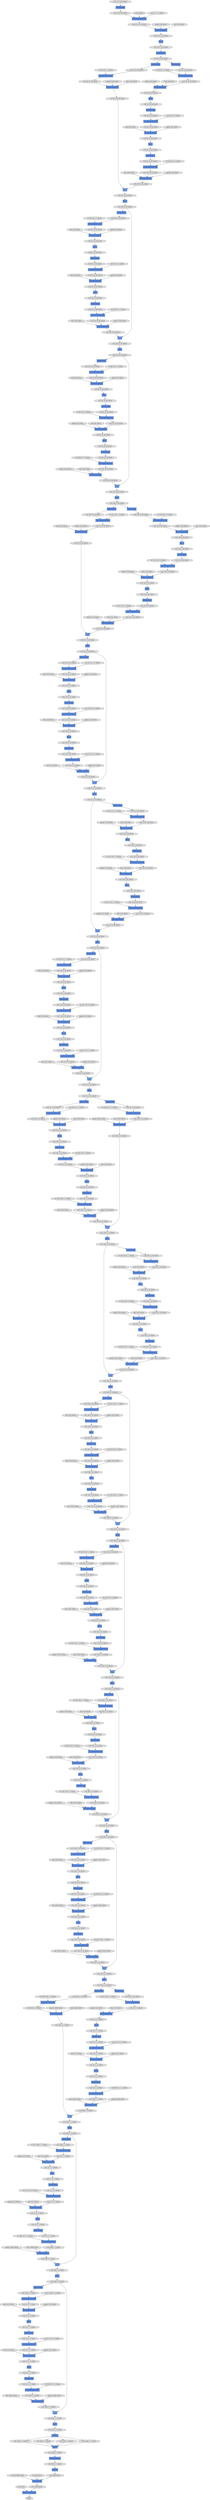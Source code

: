 digraph graphname{rankdir=TB;47546518962256 [label="(128, 256, 4, 14), float32",shape="octagon",fillcolor="#E0E0E0",style="filled"];47546518864080 [label="(128, 512, 8, 28), float32",shape="octagon",fillcolor="#E0E0E0",style="filled"];47546518962512 [label="(128, 256, 4, 14), float32",shape="octagon",fillcolor="#E0E0E0",style="filled"];47546518897104 [label="(128, 256, 4, 14), float32",shape="octagon",fillcolor="#E0E0E0",style="filled"];47546518864336 [label="BatchNormalization",shape="record",fillcolor="#6495ED",style="filled"];47546518995472 [label="(128, 256, 4, 14), float32",shape="octagon",fillcolor="#E0E0E0",style="filled"];47546518864400 [label="(128, 512, 8, 28), float32",shape="octagon",fillcolor="#E0E0E0",style="filled"];47546518962768 [label="(128, 256, 4, 14), float32",shape="octagon",fillcolor="#E0E0E0",style="filled"];47546518897232 [label="BatchNormalization",shape="record",fillcolor="#6495ED",style="filled"];47546518995600 [label="BatchNormalization",shape="record",fillcolor="#6495ED",style="filled"];47546518897360 [label="(128, 256, 4, 14), float32",shape="octagon",fillcolor="#E0E0E0",style="filled"];47546518995728 [label="(128, 256, 4, 14), float32",shape="octagon",fillcolor="#E0E0E0",style="filled"];47546518962960 [label="_ + _",shape="record",fillcolor="#6495ED",style="filled"];47546518963024 [label="HaloExchange",shape="record",fillcolor="#6495ED",style="filled"];47546518897488 [label="BatchNormalization",shape="record",fillcolor="#6495ED",style="filled"];47546518995856 [label="BatchNormalization",shape="record",fillcolor="#6495ED",style="filled"];47546518963152 [label="(128, 1024, 4, 14), float32",shape="octagon",fillcolor="#E0E0E0",style="filled"];47546518897616 [label="(128, 256, 4, 14), float32",shape="octagon",fillcolor="#E0E0E0",style="filled"];47546518864912 [label="AllGather",shape="record",fillcolor="#6495ED",style="filled"];47546518995984 [label="(128, 256, 4, 14), float32",shape="octagon",fillcolor="#E0E0E0",style="filled"];47546518963280 [label="(128, 1024, 4, 14), float32",shape="octagon",fillcolor="#E0E0E0",style="filled"];47546518864976 [label="(128, 512, 8, 28), float32",shape="octagon",fillcolor="#E0E0E0",style="filled"];47546518963344 [label="BatchNormalization",shape="record",fillcolor="#6495ED",style="filled"];47546518963536 [label="Convolution2DFunction",shape="record",fillcolor="#6495ED",style="filled"];47546518898000 [label="(128, 256, 4, 14), float32",shape="octagon",fillcolor="#E0E0E0",style="filled"];47546518996368 [label="(128, 256, 4, 14), float32",shape="octagon",fillcolor="#E0E0E0",style="filled"];47546518963792 [label="Convolution2DFunction",shape="record",fillcolor="#6495ED",style="filled"];47546518865488 [label="(128, 256, 4, 14), float32",shape="octagon",fillcolor="#E0E0E0",style="filled"];47546518963856 [label="(128, 1024, 4, 14), float32",shape="octagon",fillcolor="#E0E0E0",style="filled"];47546518898640 [label="Convolution2DFunction",shape="record",fillcolor="#6495ED",style="filled"];47546518865872 [label="BatchNormalization",shape="record",fillcolor="#6495ED",style="filled"];47546518997008 [label="Convolution2DFunction",shape="record",fillcolor="#6495ED",style="filled"];47546518898704 [label="(128, 256, 4, 14), float32",shape="octagon",fillcolor="#E0E0E0",style="filled"];47546518997072 [label="(128, 256, 4, 14), float32",shape="octagon",fillcolor="#E0E0E0",style="filled"];47546518964368 [label="HaloExchange",shape="record",fillcolor="#6495ED",style="filled"];47546518898832 [label="ReLU",shape="record",fillcolor="#6495ED",style="filled"];47546518997200 [label="ReLU",shape="record",fillcolor="#6495ED",style="filled"];47546518964432 [label="(128, 1024, 4, 14), float32",shape="octagon",fillcolor="#E0E0E0",style="filled"];47546518866128 [label="Convolution2DFunction",shape="record",fillcolor="#6495ED",style="filled"];47546518898960 [label="(128, 256, 4, 14), float32",shape="octagon",fillcolor="#E0E0E0",style="filled"];47546518866192 [label="(128, 256, 4, 14), float32",shape="octagon",fillcolor="#E0E0E0",style="filled"];47546518997328 [label="(128, 256, 4, 14), float32",shape="octagon",fillcolor="#E0E0E0",style="filled"];47546518964624 [label="(128, 1024, 4, 14), float32",shape="octagon",fillcolor="#E0E0E0",style="filled"];47546518899088 [label="_ + _",shape="record",fillcolor="#6495ED",style="filled"];47546518866320 [label="_ + _",shape="record",fillcolor="#6495ED",style="filled"];47546518997456 [label="_ + _",shape="record",fillcolor="#6495ED",style="filled"];47546518899216 [label="(128, 256, 4, 14), float32",shape="octagon",fillcolor="#E0E0E0",style="filled"];47546518866448 [label="(128, 256, 4, 14), float32",shape="octagon",fillcolor="#E0E0E0",style="filled"];47546518997584 [label="(128, 256, 4, 14), float32",shape="octagon",fillcolor="#E0E0E0",style="filled"];47546518866576 [label="HaloExchange",shape="record",fillcolor="#6495ED",style="filled"];47546518964944 [label="ReLU",shape="record",fillcolor="#6495ED",style="filled"];47546518899408 [label="ReLU",shape="record",fillcolor="#6495ED",style="filled"];47546518965008 [label="(128, 256, 4, 14), float32",shape="octagon",fillcolor="#E0E0E0",style="filled"];47546518899472 [label="HaloExchange",shape="record",fillcolor="#6495ED",style="filled"];47546518866704 [label="(128, 256, 4, 14), float32",shape="octagon",fillcolor="#E0E0E0",style="filled"];47546518997840 [label="(128, 1024, 4, 14), float32",shape="octagon",fillcolor="#E0E0E0",style="filled"];47546518997904 [label="HaloExchange",shape="record",fillcolor="#6495ED",style="filled"];47546518899600 [label="(128, 1024, 4, 14), float32",shape="octagon",fillcolor="#E0E0E0",style="filled"];47544601218000 [label="AveragePooling2D",shape="record",fillcolor="#6495ED",style="filled"];47546518997968 [label="(128, 1024, 4, 14), float32",shape="octagon",fillcolor="#E0E0E0",style="filled"];47546518899728 [label="(128, 1024, 4, 14), float32",shape="octagon",fillcolor="#E0E0E0",style="filled"];47546511887376 [label="(128, 256, 16, 56), float32",shape="octagon",fillcolor="#E0E0E0",style="filled"];47546518998096 [label="(128, 1024, 4, 14), float32",shape="octagon",fillcolor="#E0E0E0",style="filled"];47546518899792 [label="BatchNormalization",shape="record",fillcolor="#6495ED",style="filled"];47546518867024 [label="ReLU",shape="record",fillcolor="#6495ED",style="filled"];47546511887440 [label="ReLU",shape="record",fillcolor="#6495ED",style="filled"];47546518998160 [label="ReLU",shape="record",fillcolor="#6495ED",style="filled"];47546518965392 [label="Convolution2DFunction",shape="record",fillcolor="#6495ED",style="filled"];47546518867088 [label="(128, 256, 4, 14), float32",shape="octagon",fillcolor="#E0E0E0",style="filled"];47546518899984 [label="ReLU",shape="record",fillcolor="#6495ED",style="filled"];47546511887632 [label="(128, 256, 16, 56), float32",shape="octagon",fillcolor="#E0E0E0",style="filled"];47546518998352 [label="BatchNormalization",shape="record",fillcolor="#6495ED",style="filled"];47546518965648 [label="BatchNormalization",shape="record",fillcolor="#6495ED",style="filled"];47546511887760 [label="(128, 256, 16, 56), float32",shape="octagon",fillcolor="#E0E0E0",style="filled"];47546518965712 [label="(128, 256, 4, 14), float32",shape="octagon",fillcolor="#E0E0E0",style="filled"];47546511887824 [label="HaloExchange",shape="record",fillcolor="#6495ED",style="filled"];47546518900240 [label="Convolution2DFunction",shape="record",fillcolor="#6495ED",style="filled"];47546518867472 [label="HaloExchange",shape="record",fillcolor="#6495ED",style="filled"];47546518998608 [label="Convolution2DFunction",shape="record",fillcolor="#6495ED",style="filled"];47546518965840 [label="ReLU",shape="record",fillcolor="#6495ED",style="filled"];47546518900304 [label="(128, 1024, 4, 14), float32",shape="octagon",fillcolor="#E0E0E0",style="filled"];47546518998672 [label="(128, 1024, 4, 14), float32",shape="octagon",fillcolor="#E0E0E0",style="filled"];47546518965968 [label="(128, 256, 4, 14), float32",shape="octagon",fillcolor="#E0E0E0",style="filled"];47546511888080 [label="(128, 256, 16, 56), float32",shape="octagon",fillcolor="#E0E0E0",style="filled"];47546518867728 [label="Convolution2DFunction",shape="record",fillcolor="#6495ED",style="filled"];47546511888208 [label="HaloExchange",shape="record",fillcolor="#6495ED",style="filled"];47546518966096 [label="HaloExchange",shape="record",fillcolor="#6495ED",style="filled"];47546518867792 [label="(128, 256, 4, 14), float32",shape="octagon",fillcolor="#E0E0E0",style="filled"];47546511888272 [label="(128, 256, 16, 56), float32",shape="octagon",fillcolor="#E0E0E0",style="filled"];47546518966224 [label="(128, 256, 4, 14), float32",shape="octagon",fillcolor="#E0E0E0",style="filled"];47546512118096 [label="(128, 128, 8, 28), float32",shape="octagon",fillcolor="#E0E0E0",style="filled"];47546519097744 [label="(128, 2048, 2, 7), float32",shape="octagon",fillcolor="#E0E0E0",style="filled"];47546512118224 [label="BatchNormalization",shape="record",fillcolor="#6495ED",style="filled"];47546519097872 [label="(128, 2048, 2, 7), float32",shape="octagon",fillcolor="#E0E0E0",style="filled"];47546512118352 [label="(128, 128, 8, 28), float32",shape="octagon",fillcolor="#E0E0E0",style="filled"];47546512118480 [label="BatchNormalization",shape="record",fillcolor="#6495ED",style="filled"];47544606556112 [label="W: (64, 64, 1, 1), float32",shape="octagon",fillcolor="#E0E0E0",style="filled"];47546512118608 [label="(128, 128, 8, 28), float32",shape="octagon",fillcolor="#E0E0E0",style="filled"];47546519098320 [label="(128, 2048, 2, 7), float32",shape="octagon",fillcolor="#E0E0E0",style="filled"];47546519098576 [label="(128, 2048, 2, 7), float32",shape="octagon",fillcolor="#E0E0E0",style="filled"];47546512118992 [label="(128, 128, 8, 28), float32",shape="octagon",fillcolor="#E0E0E0",style="filled"];47546519098896 [label="(128, 2048, 2, 7), float32",shape="octagon",fillcolor="#E0E0E0",style="filled"];47546519098960 [label="(128), int32",shape="octagon",fillcolor="#E0E0E0",style="filled"];47546519099152 [label="(128, 2048, 8, 7), float32",shape="octagon",fillcolor="#E0E0E0",style="filled"];47546512119632 [label="Convolution2DFunction",shape="record",fillcolor="#6495ED",style="filled"];47546512119696 [label="(128, 128, 8, 28), float32",shape="octagon",fillcolor="#E0E0E0",style="filled"];47546512119824 [label="ReLU",shape="record",fillcolor="#6495ED",style="filled"];47546512119952 [label="(128, 128, 8, 28), float32",shape="octagon",fillcolor="#E0E0E0",style="filled"];47546512120080 [label="_ + _",shape="record",fillcolor="#6495ED",style="filled"];47546519099728 [label="(128, 2048, 2, 1), float32",shape="octagon",fillcolor="#E0E0E0",style="filled"];47546512120208 [label="(128, 128, 8, 28), float32",shape="octagon",fillcolor="#E0E0E0",style="filled"];47546512120400 [label="ReLU",shape="record",fillcolor="#6495ED",style="filled"];47546512120464 [label="HaloExchange",shape="record",fillcolor="#6495ED",style="filled"];47546512120592 [label="(128, 512, 8, 28), float32",shape="octagon",fillcolor="#E0E0E0",style="filled"];47546512120720 [label="(128, 512, 8, 28), float32",shape="octagon",fillcolor="#E0E0E0",style="filled"];47546512120784 [label="BatchNormalization",shape="record",fillcolor="#6495ED",style="filled"];47546519100496 [label="(128, 4096), float32",shape="octagon",fillcolor="#E0E0E0",style="filled"];47546512120976 [label="ReLU",shape="record",fillcolor="#6495ED",style="filled"];47546512121232 [label="Convolution2DFunction",shape="record",fillcolor="#6495ED",style="filled"];47546512121296 [label="(128, 512, 8, 28), float32",shape="octagon",fillcolor="#E0E0E0",style="filled"];47546519101008 [label="(128, 1000), float32",shape="octagon",fillcolor="#E0E0E0",style="filled"];47546519101328 [label="float32",shape="octagon",fillcolor="#E0E0E0",style="filled"];47546512121808 [label="ReLU",shape="record",fillcolor="#6495ED",style="filled"];47546519035984 [label="(128, 1024, 4, 14), float32",shape="octagon",fillcolor="#E0E0E0",style="filled"];47546462937168 [label="Convolution2DFunction",shape="record",fillcolor="#6495ED",style="filled"];47546519036048 [label="HaloExchange",shape="record",fillcolor="#6495ED",style="filled"];47545165226128 [label="gamma: (256), float32",shape="octagon",fillcolor="#E0E0E0",style="filled"];47545162801296 [label="gamma: (256), float32",shape="octagon",fillcolor="#E0E0E0",style="filled"];47545162735824 [label="beta: (512), float32",shape="octagon",fillcolor="#E0E0E0",style="filled"];47546462937296 [label="(128, 64, 16, 56), float32",shape="octagon",fillcolor="#E0E0E0",style="filled"];47546462937360 [label="LinearFunction",shape="record",fillcolor="#6495ED",style="filled"];47546519036240 [label="BatchNormalization",shape="record",fillcolor="#6495ED",style="filled"];47545162637712 [label="gamma: (64), float32",shape="octagon",fillcolor="#E0E0E0",style="filled"];47545165226448 [label="beta: (256), float32",shape="octagon",fillcolor="#E0E0E0",style="filled"];47545162801616 [label="beta: (256), float32",shape="octagon",fillcolor="#E0E0E0",style="filled"];47546462937552 [label="ReLU",shape="record",fillcolor="#6495ED",style="filled"];47546462937616 [label="ReLU",shape="record",fillcolor="#6495ED",style="filled"];47546519036496 [label="HaloExchange",shape="record",fillcolor="#6495ED",style="filled"];47546462937680 [label="BatchNormalization",shape="record",fillcolor="#6495ED",style="filled"];47546519036560 [label="(128, 2048, 2, 7), float32",shape="octagon",fillcolor="#E0E0E0",style="filled"];47546462937744 [label="(128, 64, 16, 56), float32",shape="octagon",fillcolor="#E0E0E0",style="filled"];47545162638032 [label="beta: (64), float32",shape="octagon",fillcolor="#E0E0E0",style="filled"];47545162736400 [label="W: (128, 512, 1, 1), float32",shape="octagon",fillcolor="#E0E0E0",style="filled"];47545165226832 [label="W: (256, 256, 3, 3), float32",shape="octagon",fillcolor="#E0E0E0",style="filled"];47545162802000 [label="W: (256, 256, 3, 3), float32",shape="octagon",fillcolor="#E0E0E0",style="filled"];47546462938064 [label="_ + _",shape="record",fillcolor="#6495ED",style="filled"];47546519036944 [label="(128, 2048, 2, 7), float32",shape="octagon",fillcolor="#E0E0E0",style="filled"];47546462938128 [label="BatchNormalization",shape="record",fillcolor="#6495ED",style="filled"];47546462938192 [label="(128, 256, 16, 56), float32",shape="octagon",fillcolor="#E0E0E0",style="filled"];47545162638416 [label="W: (64, 64, 3, 3), float32",shape="octagon",fillcolor="#E0E0E0",style="filled"];47546519037072 [label="(128, 2048, 2, 7), float32",shape="octagon",fillcolor="#E0E0E0",style="filled"];47546462938256 [label="Convolution2DFunction",shape="record",fillcolor="#6495ED",style="filled"];47545162736848 [label="gamma: (128), float32",shape="octagon",fillcolor="#E0E0E0",style="filled"];47546462938320 [label="(128, 256, 16, 56), float32",shape="octagon",fillcolor="#E0E0E0",style="filled"];47546519037200 [label="(128, 2048, 2, 7), float32",shape="octagon",fillcolor="#E0E0E0",style="filled"];47545165227280 [label="gamma: (256), float32",shape="octagon",fillcolor="#E0E0E0",style="filled"];47545162802448 [label="gamma: (256), float32",shape="octagon",fillcolor="#E0E0E0",style="filled"];47546519037264 [label="_ + _",shape="record",fillcolor="#6495ED",style="filled"];47546462938512 [label="Convolution2DFunction",shape="record",fillcolor="#6495ED",style="filled"];47546519037456 [label="Convolution2DFunction",shape="record",fillcolor="#6495ED",style="filled"];47545162737168 [label="beta: (128), float32",shape="octagon",fillcolor="#E0E0E0",style="filled"];47546462938640 [label="HaloExchange",shape="record",fillcolor="#6495ED",style="filled"];47545162638864 [label="gamma: (64), float32",shape="octagon",fillcolor="#E0E0E0",style="filled"];47545165227600 [label="beta: (256), float32",shape="octagon",fillcolor="#E0E0E0",style="filled"];47545162802768 [label="beta: (256), float32",shape="octagon",fillcolor="#E0E0E0",style="filled"];47546462938704 [label="HaloExchange",shape="record",fillcolor="#6495ED",style="filled"];47546462938832 [label="Reshape",shape="record",fillcolor="#6495ED",style="filled"];47546519037712 [label="HaloExchange",shape="record",fillcolor="#6495ED",style="filled"];47546519037776 [label="(128, 2048, 2, 7), float32",shape="octagon",fillcolor="#E0E0E0",style="filled"];47545162639184 [label="beta: (64), float32",shape="octagon",fillcolor="#E0E0E0",style="filled"];47545162737552 [label="W: (128, 128, 3, 3), float32",shape="octagon",fillcolor="#E0E0E0",style="filled"];47545165227984 [label="W: (1024, 256, 1, 1), float32",shape="octagon",fillcolor="#E0E0E0",style="filled"];47545162803152 [label="W: (1024, 256, 1, 1), float32",shape="octagon",fillcolor="#E0E0E0",style="filled"];47546462939088 [label="BatchNormalization",shape="record",fillcolor="#6495ED",style="filled"];47546462939216 [label="(128, 64, 16, 56), float32",shape="octagon",fillcolor="#E0E0E0",style="filled"];47546462939280 [label="(128, 256, 16, 56), float32",shape="octagon",fillcolor="#E0E0E0",style="filled"];47546462939344 [label="(128, 64, 16, 56), float32",shape="octagon",fillcolor="#E0E0E0",style="filled"];47545162639568 [label="W: (256, 64, 1, 1), float32",shape="octagon",fillcolor="#E0E0E0",style="filled"];47546462939408 [label="ReLU",shape="record",fillcolor="#6495ED",style="filled"];47546519038288 [label="HaloExchange",shape="record",fillcolor="#6495ED",style="filled"];47545162738000 [label="gamma: (128), float32",shape="octagon",fillcolor="#E0E0E0",style="filled"];47546519038352 [label="(128, 2048, 2, 7), float32",shape="octagon",fillcolor="#E0E0E0",style="filled"];47545165228432 [label="gamma: (1024), float32",shape="octagon",fillcolor="#E0E0E0",style="filled"];47545162803600 [label="gamma: (1024), float32",shape="octagon",fillcolor="#E0E0E0",style="filled"];47546462939664 [label="(128, 256, 16, 56), float32",shape="octagon",fillcolor="#E0E0E0",style="filled"];47545162738320 [label="beta: (128), float32",shape="octagon",fillcolor="#E0E0E0",style="filled"];47546462939792 [label="(128, 256, 16, 56), float32",shape="octagon",fillcolor="#E0E0E0",style="filled"];47545162640016 [label="gamma: (256), float32",shape="octagon",fillcolor="#E0E0E0",style="filled"];47545165228752 [label="beta: (1024), float32",shape="octagon",fillcolor="#E0E0E0",style="filled"];47545162803920 [label="beta: (1024), float32",shape="octagon",fillcolor="#E0E0E0",style="filled"];47546462939856 [label="(128, 64, 16, 56), float32",shape="octagon",fillcolor="#E0E0E0",style="filled"];47546519038800 [label="ReLU",shape="record",fillcolor="#6495ED",style="filled"];47546519038864 [label="(128, 512, 2, 7), float32",shape="octagon",fillcolor="#E0E0E0",style="filled"];47545162640336 [label="beta: (256), float32",shape="octagon",fillcolor="#E0E0E0",style="filled"];47545162738704 [label="W: (512, 128, 1, 1), float32",shape="octagon",fillcolor="#E0E0E0",style="filled"];47545162804304 [label="W: (1024, 512, 1, 1), float32",shape="octagon",fillcolor="#E0E0E0",style="filled"];47546519039248 [label="Convolution2DFunction",shape="record",fillcolor="#6495ED",style="filled"];47545165229328 [label="W: (256, 1024, 1, 1), float32",shape="octagon",fillcolor="#E0E0E0",style="filled"];47545162640720 [label="W: (256, 64, 1, 1), float32",shape="octagon",fillcolor="#E0E0E0",style="filled"];47545162739152 [label="gamma: (512), float32",shape="octagon",fillcolor="#E0E0E0",style="filled"];47546462940624 [label="(128, 64, 16, 56), float32",shape="octagon",fillcolor="#E0E0E0",style="filled"];47546519039504 [label="BatchNormalization",shape="record",fillcolor="#6495ED",style="filled"];47545162804752 [label="gamma: (1024), float32",shape="octagon",fillcolor="#E0E0E0",style="filled"];47546519039568 [label="(128, 512, 2, 7), float32",shape="octagon",fillcolor="#E0E0E0",style="filled"];47546462940816 [label="(128, 64, 16, 56), float32",shape="octagon",fillcolor="#E0E0E0",style="filled"];47546519039696 [label="ReLU",shape="record",fillcolor="#6495ED",style="filled"];47545165229776 [label="gamma: (256), float32",shape="octagon",fillcolor="#E0E0E0",style="filled"];47545162739472 [label="beta: (512), float32",shape="octagon",fillcolor="#E0E0E0",style="filled"];47545162641168 [label="gamma: (256), float32",shape="octagon",fillcolor="#E0E0E0",style="filled"];47546519039824 [label="(128, 512, 2, 7), float32",shape="octagon",fillcolor="#E0E0E0",style="filled"];47545162805072 [label="beta: (1024), float32",shape="octagon",fillcolor="#E0E0E0",style="filled"];47546462941072 [label="(128, 64, 16, 56), float32",shape="octagon",fillcolor="#E0E0E0",style="filled"];47546462941136 [label="(128, 256, 16, 56), float32",shape="octagon",fillcolor="#E0E0E0",style="filled"];47546518941776 [label="(128, 1024, 4, 14), float32",shape="octagon",fillcolor="#E0E0E0",style="filled"];47545162838096 [label="W: (256, 1024, 1, 1), float32",shape="octagon",fillcolor="#E0E0E0",style="filled"];47546462908496 [label="(128, 64, 16, 56), float32",shape="octagon",fillcolor="#E0E0E0",style="filled"];47546518941840 [label="BatchNormalization",shape="record",fillcolor="#6495ED",style="filled"];47545165328592 [label="W: (512, 512, 3, 3), float32",shape="octagon",fillcolor="#E0E0E0",style="filled"];47546512093392 [label="(128, 128, 8, 28), float32",shape="octagon",fillcolor="#E0E0E0",style="filled"];47545165295888 [label="gamma: (512), float32",shape="octagon",fillcolor="#E0E0E0",style="filled"];47546462908688 [label="HaloExchange",shape="record",fillcolor="#6495ED",style="filled"];47546462908816 [label="(128, 256, 16, 56), float32",shape="octagon",fillcolor="#E0E0E0",style="filled"];47545162707344 [label="W: (64, 256, 1, 1), float32",shape="octagon",fillcolor="#E0E0E0",style="filled"];47545162772944 [label="gamma: (128), float32",shape="octagon",fillcolor="#E0E0E0",style="filled"];47546512060880 [label="(128, 128, 8, 28), float32",shape="octagon",fillcolor="#E0E0E0",style="filled"];47545162838544 [label="gamma: (256), float32",shape="octagon",fillcolor="#E0E0E0",style="filled"];47546462908944 [label="(128, 64, 16, 56), float32",shape="octagon",fillcolor="#E0E0E0",style="filled"];47545165296208 [label="beta: (512), float32",shape="octagon",fillcolor="#E0E0E0",style="filled"];47546518942288 [label="BatchNormalization",shape="record",fillcolor="#6495ED",style="filled"];47546462909008 [label="(128, 256, 16, 56), float32",shape="octagon",fillcolor="#E0E0E0",style="filled"];47545165329040 [label="gamma: (512), float32",shape="octagon",fillcolor="#E0E0E0",style="filled"];47546519073424 [label="(128, 512, 2, 7), float32",shape="octagon",fillcolor="#E0E0E0",style="filled"];47546518942352 [label="(128, 1024, 4, 14), float32",shape="octagon",fillcolor="#E0E0E0",style="filled"];47546519073552 [label="BatchNormalization",shape="record",fillcolor="#6495ED",style="filled"];47545162773264 [label="beta: (128), float32",shape="octagon",fillcolor="#E0E0E0",style="filled"];47546512080848 [label="ReLU",shape="record",fillcolor="#6495ED",style="filled"];47545162838864 [label="beta: (256), float32",shape="octagon",fillcolor="#E0E0E0",style="filled"];47546512061264 [label="BatchNormalization",shape="record",fillcolor="#6495ED",style="filled"];47545162707792 [label="gamma: (64), float32",shape="octagon",fillcolor="#E0E0E0",style="filled"];47546519073680 [label="(128, 512, 2, 7), float32",shape="octagon",fillcolor="#E0E0E0",style="filled"];47546512094096 [label="(128, 128, 8, 28), float32",shape="octagon",fillcolor="#E0E0E0",style="filled"];47545165329360 [label="beta: (512), float32",shape="octagon",fillcolor="#E0E0E0",style="filled"];47545165296592 [label="W: (2048, 512, 1, 1), float32",shape="octagon",fillcolor="#E0E0E0",style="filled"];47546462909392 [label="ReLU",shape="record",fillcolor="#6495ED",style="filled"];47546519073808 [label="BatchNormalization",shape="record",fillcolor="#6495ED",style="filled"];47546512094224 [label="BatchNormalization",shape="record",fillcolor="#6495ED",style="filled"];47546512061520 [label="BatchNormalization",shape="record",fillcolor="#6495ED",style="filled"];47546462909520 [label="(128, 64, 16, 56), float32",shape="octagon",fillcolor="#E0E0E0",style="filled"];47546519073936 [label="(128, 512, 2, 7), float32",shape="octagon",fillcolor="#E0E0E0",style="filled"];47546518942864 [label="HaloExchange",shape="record",fillcolor="#6495ED",style="filled"];47545162773648 [label="W: (128, 128, 3, 3), float32",shape="octagon",fillcolor="#E0E0E0",style="filled"];47546512094352 [label="(128, 128, 8, 28), float32",shape="octagon",fillcolor="#E0E0E0",style="filled"];47546518942928 [label="(128, 1024, 4, 14), float32",shape="octagon",fillcolor="#E0E0E0",style="filled"];47545162839248 [label="W: (256, 256, 3, 3), float32",shape="octagon",fillcolor="#E0E0E0",style="filled"];47546512061584 [label="(128, 128, 8, 28), float32",shape="octagon",fillcolor="#E0E0E0",style="filled"];47545162708112 [label="beta: (64), float32",shape="octagon",fillcolor="#E0E0E0",style="filled"];47546512061712 [label="Convolution2DFunction",shape="record",fillcolor="#6495ED",style="filled"];47545165329744 [label="W: (2048, 512, 1, 1), float32",shape="octagon",fillcolor="#E0E0E0",style="filled"];47545165297040 [label="gamma: (2048), float32",shape="octagon",fillcolor="#E0E0E0",style="filled"];47546518943120 [label="(128, 1024, 4, 14), float32",shape="octagon",fillcolor="#E0E0E0",style="filled"];47546512094608 [label="(128, 128, 8, 28), float32",shape="octagon",fillcolor="#E0E0E0",style="filled"];47546512061840 [label="(128, 128, 8, 28), float32",shape="octagon",fillcolor="#E0E0E0",style="filled"];47546519074320 [label="(128, 512, 2, 7), float32",shape="octagon",fillcolor="#E0E0E0",style="filled"];47546512061968 [label="HaloExchange",shape="record",fillcolor="#6495ED",style="filled"];47546462909968 [label="(128, 64, 16, 56), float32",shape="octagon",fillcolor="#E0E0E0",style="filled"];47545162708496 [label="W: (64, 64, 3, 3), float32",shape="octagon",fillcolor="#E0E0E0",style="filled"];47545162774096 [label="gamma: (128), float32",shape="octagon",fillcolor="#E0E0E0",style="filled"];47546512094800 [label="ReLU",shape="record",fillcolor="#6495ED",style="filled"];47545162839696 [label="gamma: (256), float32",shape="octagon",fillcolor="#E0E0E0",style="filled"];47546512094864 [label="HaloExchange",shape="record",fillcolor="#6495ED",style="filled"];47546512062096 [label="(128, 128, 8, 28), float32",shape="octagon",fillcolor="#E0E0E0",style="filled"];47545165297360 [label="beta: (2048), float32",shape="octagon",fillcolor="#E0E0E0",style="filled"];47546462910160 [label="(128, 64, 16, 56), float32",shape="octagon",fillcolor="#E0E0E0",style="filled"];47545165330192 [label="gamma: (2048), float32",shape="octagon",fillcolor="#E0E0E0",style="filled"];47546518943504 [label="(128, 256, 4, 14), float32",shape="octagon",fillcolor="#E0E0E0",style="filled"];47546512094992 [label="(128, 512, 8, 28), float32",shape="octagon",fillcolor="#E0E0E0",style="filled"];47545162774416 [label="beta: (128), float32",shape="octagon",fillcolor="#E0E0E0",style="filled"];47546512095120 [label="(128, 512, 8, 28), float32",shape="octagon",fillcolor="#E0E0E0",style="filled"];47546462910352 [label="(128, 64, 16, 56), float32",shape="octagon",fillcolor="#E0E0E0",style="filled"];47545162840016 [label="beta: (256), float32",shape="octagon",fillcolor="#E0E0E0",style="filled"];47546512095184 [label="BatchNormalization",shape="record",fillcolor="#6495ED",style="filled"];47546512062416 [label="ReLU",shape="record",fillcolor="#6495ED",style="filled"];47546462910416 [label="Convolution2DFunction",shape="record",fillcolor="#6495ED",style="filled"];47546512062480 [label="(128, 128, 8, 28), float32",shape="octagon",fillcolor="#E0E0E0",style="filled"];47545162708944 [label="gamma: (64), float32",shape="octagon",fillcolor="#E0E0E0",style="filled"];47545165330512 [label="beta: (2048), float32",shape="octagon",fillcolor="#E0E0E0",style="filled"];47545165297744 [label="W: (2048, 1024, 1, 1), float32",shape="octagon",fillcolor="#E0E0E0",style="filled"];47546519074960 [label="Convolution2DFunction",shape="record",fillcolor="#6495ED",style="filled"];47546518943888 [label="BatchNormalization",shape="record",fillcolor="#6495ED",style="filled"];47546512095376 [label="HaloExchange",shape="record",fillcolor="#6495ED",style="filled"];47546462910608 [label="BatchNormalization",shape="record",fillcolor="#6495ED",style="filled"];47546519075024 [label="(128, 512, 2, 7), float32",shape="octagon",fillcolor="#E0E0E0",style="filled"];47545165658320 [label="MaxPoolingND",shape="record",fillcolor="#6495ED",style="filled"];47545162774800 [label="W: (512, 128, 1, 1), float32",shape="octagon",fillcolor="#E0E0E0",style="filled"];47545165658384 [label="HaloExchange",shape="record",fillcolor="#6495ED",style="filled"];47546462910736 [label="BatchNormalization",shape="record",fillcolor="#6495ED",style="filled"];47545162709264 [label="beta: (64), float32",shape="octagon",fillcolor="#E0E0E0",style="filled"];47546519075152 [label="ReLU",shape="record",fillcolor="#6495ED",style="filled"];47545162840400 [label="W: (1024, 256, 1, 1), float32",shape="octagon",fillcolor="#E0E0E0",style="filled"];47546518944144 [label="Convolution2DFunction",shape="record",fillcolor="#6495ED",style="filled"];47546512095632 [label="Convolution2DFunction",shape="record",fillcolor="#6495ED",style="filled"];47546512062864 [label="Convolution2DFunction",shape="record",fillcolor="#6495ED",style="filled"];47546519075280 [label="(128, 512, 2, 7), float32",shape="octagon",fillcolor="#E0E0E0",style="filled"];47546518944208 [label="(128, 256, 4, 14), float32",shape="octagon",fillcolor="#E0E0E0",style="filled"];47546512095696 [label="(128, 512, 8, 28), float32",shape="octagon",fillcolor="#E0E0E0",style="filled"];47545165298192 [label="gamma: (2048), float32",shape="octagon",fillcolor="#E0E0E0",style="filled"];47546462910992 [label="_ + _",shape="record",fillcolor="#6495ED",style="filled"];47546519075408 [label="_ + _",shape="record",fillcolor="#6495ED",style="filled"];47546518944336 [label="ReLU",shape="record",fillcolor="#6495ED",style="filled"];47546512063120 [label="BatchNormalization",shape="record",fillcolor="#6495ED",style="filled"];47545162709648 [label="W: (256, 64, 1, 1), float32",shape="octagon",fillcolor="#E0E0E0",style="filled"];47545165331152 [label="W: (1000, 4096), float32",shape="octagon",fillcolor="#E0E0E0",style="filled"];47546519075536 [label="(128, 512, 2, 7), float32",shape="octagon",fillcolor="#E0E0E0",style="filled"];47546518944464 [label="(128, 256, 4, 14), float32",shape="octagon",fillcolor="#E0E0E0",style="filled"];47545162775248 [label="gamma: (512), float32",shape="octagon",fillcolor="#E0E0E0",style="filled"];47545162840848 [label="gamma: (1024), float32",shape="octagon",fillcolor="#E0E0E0",style="filled"];47546512063184 [label="(128, 128, 8, 28), float32",shape="octagon",fillcolor="#E0E0E0",style="filled"];47546462911184 [label="Convolution2DFunction",shape="record",fillcolor="#6495ED",style="filled"];47545165298512 [label="beta: (2048), float32",shape="octagon",fillcolor="#E0E0E0",style="filled"];47546518944592 [label="HaloExchange",shape="record",fillcolor="#6495ED",style="filled"];47546512063312 [label="ReLU",shape="record",fillcolor="#6495ED",style="filled"];47546462911312 [label="(128, 64, 16, 56), float32",shape="octagon",fillcolor="#E0E0E0",style="filled"];47546462911376 [label="BatchNormalization",shape="record",fillcolor="#6495ED",style="filled"];47546518944720 [label="(128, 256, 4, 14), float32",shape="octagon",fillcolor="#E0E0E0",style="filled"];47546512096208 [label="HaloExchange",shape="record",fillcolor="#6495ED",style="filled"];47546512063440 [label="(128, 128, 8, 28), float32",shape="octagon",fillcolor="#E0E0E0",style="filled"];47545162775568 [label="beta: (512), float32",shape="octagon",fillcolor="#E0E0E0",style="filled"];47546512096272 [label="(128, 512, 8, 28), float32",shape="octagon",fillcolor="#E0E0E0",style="filled"];47545165331536 [label="b: (1000), float32",shape="octagon",fillcolor="#E0E0E0",style="filled"];47546519075920 [label="(128, 2048, 2, 7), float32",shape="octagon",fillcolor="#E0E0E0",style="filled"];47545162841168 [label="beta: (1024), float32",shape="octagon",fillcolor="#E0E0E0",style="filled"];47546512063568 [label="HaloExchange",shape="record",fillcolor="#6495ED",style="filled"];47545162710096 [label="gamma: (256), float32",shape="octagon",fillcolor="#E0E0E0",style="filled"];47546462911568 [label="Convolution2DFunction",shape="record",fillcolor="#6495ED",style="filled"];47546519076048 [label="(128, 2048, 2, 7), float32",shape="octagon",fillcolor="#E0E0E0",style="filled"];47546512096464 [label="(128, 512, 8, 28), float32",shape="octagon",fillcolor="#E0E0E0",style="filled"];47546512063696 [label="(128, 128, 8, 28), float32",shape="octagon",fillcolor="#E0E0E0",style="filled"];47546518945040 [label="ReLU",shape="record",fillcolor="#6495ED",style="filled"];47546518945104 [label="(128, 256, 4, 14), float32",shape="octagon",fillcolor="#E0E0E0",style="filled"];47546462911824 [label="(128, 64, 16, 56), float32",shape="octagon",fillcolor="#E0E0E0",style="filled"];47545165299088 [label="W: (512, 2048, 1, 1), float32",shape="octagon",fillcolor="#E0E0E0",style="filled"];47545162710416 [label="beta: (256), float32",shape="octagon",fillcolor="#E0E0E0",style="filled"];47546512096784 [label="ReLU",shape="record",fillcolor="#6495ED",style="filled"];47546512064016 [label="Convolution2DFunction",shape="record",fillcolor="#6495ED",style="filled"];47546512096848 [label="(128, 128, 8, 28), float32",shape="octagon",fillcolor="#E0E0E0",style="filled"];47546512064080 [label="(128, 512, 8, 28), float32",shape="octagon",fillcolor="#E0E0E0",style="filled"];47545162841744 [label="W: (256, 1024, 1, 1), float32",shape="octagon",fillcolor="#E0E0E0",style="filled"];47545162776208 [label="W: (256, 512, 1, 1), float32",shape="octagon",fillcolor="#E0E0E0",style="filled"];47546518945488 [label="_ + _",shape="record",fillcolor="#6495ED",style="filled"];47546512064208 [label="(128, 256, 16, 56), float32",shape="octagon",fillcolor="#E0E0E0",style="filled"];47546519076624 [label="(128, 2048, 2, 7), float32",shape="octagon",fillcolor="#E0E0E0",style="filled"];47546512064272 [label="_ + _",shape="record",fillcolor="#6495ED",style="filled"];47545165299536 [label="gamma: (512), float32",shape="octagon",fillcolor="#E0E0E0",style="filled"];47546462912336 [label="(128, 256, 16, 56), float32",shape="octagon",fillcolor="#E0E0E0",style="filled"];47546462912400 [label="ReLU",shape="record",fillcolor="#6495ED",style="filled"];47546518945744 [label="Convolution2DFunction",shape="record",fillcolor="#6495ED",style="filled"];47546512097232 [label="Convolution2DFunction",shape="record",fillcolor="#6495ED",style="filled"];47546512064464 [label="HaloExchange",shape="record",fillcolor="#6495ED",style="filled"];47545162710992 [label="W: (128, 256, 1, 1), float32",shape="octagon",fillcolor="#E0E0E0",style="filled"];47546462912464 [label="(128, 256, 16, 56), float32",shape="octagon",fillcolor="#E0E0E0",style="filled"];47545165267088 [label="W: (256, 256, 3, 3), float32",shape="octagon",fillcolor="#E0E0E0",style="filled"];47546518880400 [label="(128, 256, 4, 14), float32",shape="octagon",fillcolor="#E0E0E0",style="filled"];47546462978256 [label="(128, 64, 16, 56), float32",shape="octagon",fillcolor="#E0E0E0",style="filled"];47546518880528 [label="Convolution2DFunction",shape="record",fillcolor="#6495ED",style="filled"];47546462978320 [label="Convolution2DFunction",shape="record",fillcolor="#6495ED",style="filled"];47546518978960 [label="(128, 256, 4, 14), float32",shape="octagon",fillcolor="#E0E0E0",style="filled"];47546518880656 [label="(128, 256, 4, 14), float32",shape="octagon",fillcolor="#E0E0E0",style="filled"];47546462978448 [label="BatchNormalization",shape="record",fillcolor="#6495ED",style="filled"];47546462978512 [label="(128, 64, 16, 56), float32",shape="octagon",fillcolor="#E0E0E0",style="filled"];47545165267536 [label="gamma: (256), float32",shape="octagon",fillcolor="#E0E0E0",style="filled"];47546462978640 [label="(128, 64, 16, 56), float32",shape="octagon",fillcolor="#E0E0E0",style="filled"];47546518880976 [label="BatchNormalization",shape="record",fillcolor="#6495ED",style="filled"];47546518881040 [label="(128, 1024, 4, 14), float32",shape="octagon",fillcolor="#E0E0E0",style="filled"];47546462978832 [label="(128, 64, 16, 56), float32",shape="octagon",fillcolor="#E0E0E0",style="filled"];47546462978896 [label="ReLU",shape="record",fillcolor="#6495ED",style="filled"];47545165267856 [label="beta: (256), float32",shape="octagon",fillcolor="#E0E0E0",style="filled"];47546518881168 [label="(128, 512, 8, 28), float32",shape="octagon",fillcolor="#E0E0E0",style="filled"];47546518881232 [label="HaloExchange",shape="record",fillcolor="#6495ED",style="filled"];47546462979024 [label="(128, 64, 16, 56), float32",shape="octagon",fillcolor="#E0E0E0",style="filled"];47546462979088 [label="(128, 64, 16, 56), float32",shape="octagon",fillcolor="#E0E0E0",style="filled"];47546518979664 [label="(128, 256, 4, 14), float32",shape="octagon",fillcolor="#E0E0E0",style="filled"];47546462979152 [label="HaloExchange",shape="record",fillcolor="#6495ED",style="filled"];47546518881424 [label="BatchNormalization",shape="record",fillcolor="#6495ED",style="filled"];47546462979216 [label="ReLU",shape="record",fillcolor="#6495ED",style="filled"];47546518979792 [label="BatchNormalization",shape="record",fillcolor="#6495ED",style="filled"];47545165268240 [label="W: (1024, 256, 1, 1), float32",shape="octagon",fillcolor="#E0E0E0",style="filled"];47546518979920 [label="(128, 256, 4, 14), float32",shape="octagon",fillcolor="#E0E0E0",style="filled"];47546518881680 [label="ReLU",shape="record",fillcolor="#6495ED",style="filled"];47546462979472 [label="(128, 64, 16, 56), float32",shape="octagon",fillcolor="#E0E0E0",style="filled"];47546518881744 [label="(128, 1024, 4, 14), float32",shape="octagon",fillcolor="#E0E0E0",style="filled"];47546518980176 [label="(128, 256, 4, 14), float32",shape="octagon",fillcolor="#E0E0E0",style="filled"];47546462979664 [label="ReLU",shape="record",fillcolor="#6495ED",style="filled"];47546462979728 [label="BatchNormalization",shape="record",fillcolor="#6495ED",style="filled"];47545165268688 [label="gamma: (1024), float32",shape="octagon",fillcolor="#E0E0E0",style="filled"];47546518980368 [label="Convolution2DFunction",shape="record",fillcolor="#6495ED",style="filled"];47546462979856 [label="Convolution2DFunction",shape="record",fillcolor="#6495ED",style="filled"];47546518980432 [label="HaloExchange",shape="record",fillcolor="#6495ED",style="filled"];47546518882128 [label="(128, 1024, 4, 14), float32",shape="octagon",fillcolor="#E0E0E0",style="filled"];47546518980496 [label="ReLU",shape="record",fillcolor="#6495ED",style="filled"];47546518882192 [label="ReLU",shape="record",fillcolor="#6495ED",style="filled"];47546462979984 [label="(128, 64, 16, 56), float32",shape="octagon",fillcolor="#E0E0E0",style="filled"];47546518980560 [label="(128, 1024, 4, 14), float32",shape="octagon",fillcolor="#E0E0E0",style="filled"];47546518882256 [label="(128, 1024, 4, 14), float32",shape="octagon",fillcolor="#E0E0E0",style="filled"];47546462980048 [label="HaloExchange",shape="record",fillcolor="#6495ED",style="filled"];47546511574992 [label="ReLU",shape="record",fillcolor="#6495ED",style="filled"];47545165269008 [label="beta: (1024), float32",shape="octagon",fillcolor="#E0E0E0",style="filled"];47546518980688 [label="(128, 1024, 4, 14), float32",shape="octagon",fillcolor="#E0E0E0",style="filled"];47546518882384 [label="(128, 1024, 4, 14), float32",shape="octagon",fillcolor="#E0E0E0",style="filled"];47546518980752 [label="BatchNormalization",shape="record",fillcolor="#6495ED",style="filled"];47546518882448 [label="Convolution2DFunction",shape="record",fillcolor="#6495ED",style="filled"];47546462980240 [label="(128, 64, 16, 56), float32",shape="octagon",fillcolor="#E0E0E0",style="filled"];47546518980944 [label="ReLU",shape="record",fillcolor="#6495ED",style="filled"];47546518882640 [label="Convolution2DFunction",shape="record",fillcolor="#6495ED",style="filled"];47546462980432 [label="HaloExchange",shape="record",fillcolor="#6495ED",style="filled"];47546462980496 [label="HaloExchange",shape="record",fillcolor="#6495ED",style="filled"];47546462980624 [label="Convolution2DFunction",shape="record",fillcolor="#6495ED",style="filled"];47546462882384 [label="SoftmaxCrossEntropy",shape="record",fillcolor="#6495ED",style="filled"];47546518981200 [label="Convolution2DFunction",shape="record",fillcolor="#6495ED",style="filled"];47546518882896 [label="HaloExchange",shape="record",fillcolor="#6495ED",style="filled"];47545165269648 [label="W: (512, 1024, 1, 1), float32",shape="octagon",fillcolor="#E0E0E0",style="filled"];47546518981264 [label="(128, 1024, 4, 14), float32",shape="octagon",fillcolor="#E0E0E0",style="filled"];47546518882960 [label="(128, 1024, 4, 14), float32",shape="octagon",fillcolor="#E0E0E0",style="filled"];47546462980816 [label="BatchNormalization",shape="record",fillcolor="#6495ED",style="filled"];47546462882576 [label="(128, 3, 63, 226), float32",shape="octagon",fillcolor="#E0E0E0",style="filled"];47546462980944 [label="(128, 64, 16, 56), float32",shape="octagon",fillcolor="#E0E0E0",style="filled"];47546462981136 [label="(128, 64, 16, 56), float32",shape="octagon",fillcolor="#E0E0E0",style="filled"];47545165270096 [label="gamma: (512), float32",shape="octagon",fillcolor="#E0E0E0",style="filled"];47546518981776 [label="ReLU",shape="record",fillcolor="#6495ED",style="filled"];47546518883472 [label="HaloExchange",shape="record",fillcolor="#6495ED",style="filled"];47546462981264 [label="Convolution2DFunction",shape="record",fillcolor="#6495ED",style="filled"];47546518981840 [label="(128, 1024, 4, 14), float32",shape="octagon",fillcolor="#E0E0E0",style="filled"];47546518883536 [label="(128, 1024, 4, 14), float32",shape="octagon",fillcolor="#E0E0E0",style="filled"];47546462883024 [label="Convolution2DFunction",shape="record",fillcolor="#6495ED",style="filled"];47546462981392 [label="(128, 64, 32, 113), float32",shape="octagon",fillcolor="#E0E0E0",style="filled"];47546462981456 [label="(128, 256, 16, 56), float32",shape="octagon",fillcolor="#E0E0E0",style="filled"];47546462883152 [label="(128, 64, 32, 113), float32",shape="octagon",fillcolor="#E0E0E0",style="filled"];47545165270416 [label="beta: (512), float32",shape="octagon",fillcolor="#E0E0E0",style="filled"];47546518982032 [label="(128, 1024, 4, 14), float32",shape="octagon",fillcolor="#E0E0E0",style="filled"];47546518883792 [label="HaloExchange",shape="record",fillcolor="#6495ED",style="filled"];47546518982160 [label="HaloExchange",shape="record",fillcolor="#6495ED",style="filled"];47546518883984 [label="ReLU",shape="record",fillcolor="#6495ED",style="filled"];47546462883472 [label="ReLU",shape="record",fillcolor="#6495ED",style="filled"];47546518982352 [label="ReLU",shape="record",fillcolor="#6495ED",style="filled"];47546518884048 [label="(128, 256, 4, 14), float32",shape="octagon",fillcolor="#E0E0E0",style="filled"];47545165270800 [label="W: (512, 512, 3, 3), float32",shape="octagon",fillcolor="#E0E0E0",style="filled"];47546518982416 [label="(128, 256, 4, 14), float32",shape="octagon",fillcolor="#E0E0E0",style="filled"];47546462981904 [label="BatchNormalization",shape="record",fillcolor="#6495ED",style="filled"];47546462883600 [label="HaloExchange",shape="record",fillcolor="#6495ED",style="filled"];47546462883728 [label="(128, 64, 32, 113), float32",shape="octagon",fillcolor="#E0E0E0",style="filled"];47545162649744 [label="beta: (256), float32",shape="octagon",fillcolor="#E0E0E0",style="filled"];47546511708304 [label="HaloExchange",shape="record",fillcolor="#6495ED",style="filled"];47546519015696 [label="(128, 1024, 4, 14), float32",shape="octagon",fillcolor="#E0E0E0",style="filled"];47545162650192 [label="_ + _",shape="record",fillcolor="#6495ED",style="filled"];47546519016208 [label="(128, 512, 2, 7), float32",shape="octagon",fillcolor="#E0E0E0",style="filled"];47545162650640 [label="W: (64, 256, 1, 1), float32",shape="octagon",fillcolor="#E0E0E0",style="filled"];47546519016592 [label="BatchNormalization",shape="record",fillcolor="#6495ED",style="filled"];47545162650960 [label="gamma: (64), float32",shape="octagon",fillcolor="#E0E0E0",style="filled"];47546519016848 [label="BatchNormalization",shape="record",fillcolor="#6495ED",style="filled"];47546511381904 [label="HaloExchange",shape="record",fillcolor="#6495ED",style="filled"];47546519016912 [label="(128, 512, 2, 7), float32",shape="octagon",fillcolor="#E0E0E0",style="filled"];47546511513104 [label="BatchNormalization",shape="record",fillcolor="#6495ED",style="filled"];47546519017040 [label="Convolution2DFunction",shape="record",fillcolor="#6495ED",style="filled"];47545162651280 [label="beta: (64), float32",shape="octagon",fillcolor="#E0E0E0",style="filled"];47546519017168 [label="(128, 512, 2, 7), float32",shape="octagon",fillcolor="#E0E0E0",style="filled"];47546511513296 [label="(128, 256, 16, 56), float32",shape="octagon",fillcolor="#E0E0E0",style="filled"];47546519017296 [label="HaloExchange",shape="record",fillcolor="#6495ED",style="filled"];47546519017424 [label="(128, 512, 2, 7), float32",shape="octagon",fillcolor="#E0E0E0",style="filled"];47545162651664 [label="W: (64, 64, 3, 3), float32",shape="octagon",fillcolor="#E0E0E0",style="filled"];47546511513680 [label="ReLU",shape="record",fillcolor="#6495ED",style="filled"];47546519017744 [label="ReLU",shape="record",fillcolor="#6495ED",style="filled"];47546519017808 [label="(128, 512, 2, 7), float32",shape="octagon",fillcolor="#E0E0E0",style="filled"];47546511513936 [label="HaloExchange",shape="record",fillcolor="#6495ED",style="filled"];47545162651984 [label="gamma: (64), float32",shape="octagon",fillcolor="#E0E0E0",style="filled"];47545162652304 [label="beta: (64), float32",shape="octagon",fillcolor="#E0E0E0",style="filled"];47546519018192 [label="Convolution2DFunction",shape="record",fillcolor="#6495ED",style="filled"];47546519018448 [label="BatchNormalization",shape="record",fillcolor="#6495ED",style="filled"];47546519018512 [label="(128, 512, 2, 7), float32",shape="octagon",fillcolor="#E0E0E0",style="filled"];47545162652688 [label="W: (256, 64, 1, 1), float32",shape="octagon",fillcolor="#E0E0E0",style="filled"];47546519018640 [label="_ + _",shape="record",fillcolor="#6495ED",style="filled"];47546519018768 [label="(128, 512, 2, 7), float32",shape="octagon",fillcolor="#E0E0E0",style="filled"];47546511809872 [label="(128, 3, 57, 226), float32",shape="octagon",fillcolor="#E0E0E0",style="filled"];47546519018896 [label="HaloExchange",shape="record",fillcolor="#6495ED",style="filled"];47545162653136 [label="gamma: (256), float32",shape="octagon",fillcolor="#E0E0E0",style="filled"];47546519019024 [label="(128, 512, 2, 7), float32",shape="octagon",fillcolor="#E0E0E0",style="filled"];47546511384144 [label="BatchNormalization",shape="record",fillcolor="#6495ED",style="filled"];47545162653456 [label="beta: (256), float32",shape="octagon",fillcolor="#E0E0E0",style="filled"];47546519019344 [label="Convolution2DFunction",shape="record",fillcolor="#6495ED",style="filled"];47546511384400 [label="Convolution2DFunction",shape="record",fillcolor="#6495ED",style="filled"];47546519019408 [label="(128, 2048, 2, 7), float32",shape="octagon",fillcolor="#E0E0E0",style="filled"];47546512138320 [label="(128, 512, 8, 28), float32",shape="octagon",fillcolor="#E0E0E0",style="filled"];47546518921360 [label="HaloExchange",shape="record",fillcolor="#6495ED",style="filled"];47546518921424 [label="(128, 1024, 4, 14), float32",shape="octagon",fillcolor="#E0E0E0",style="filled"];47546512138512 [label="(128, 512, 8, 28), float32",shape="octagon",fillcolor="#E0E0E0",style="filled"];47546518921616 [label="(128, 1024, 4, 14), float32",shape="octagon",fillcolor="#E0E0E0",style="filled"];47545162719696 [label="gamma: (128), float32",shape="octagon",fillcolor="#E0E0E0",style="filled"];47546512138896 [label="(128, 128, 8, 28), float32",shape="octagon",fillcolor="#E0E0E0",style="filled"];47546518922000 [label="(128, 256, 4, 14), float32",shape="octagon",fillcolor="#E0E0E0",style="filled"];47545162720016 [label="beta: (128), float32",shape="octagon",fillcolor="#E0E0E0",style="filled"];47546512139280 [label="HaloExchange",shape="record",fillcolor="#6495ED",style="filled"];47546518922384 [label="ReLU",shape="record",fillcolor="#6495ED",style="filled"];47545162720400 [label="W: (128, 128, 3, 3), float32",shape="octagon",fillcolor="#E0E0E0",style="filled"];47546512139536 [label="BatchNormalization",shape="record",fillcolor="#6495ED",style="filled"];47546512139600 [label="(128, 128, 8, 28), float32",shape="octagon",fillcolor="#E0E0E0",style="filled"];47546518922640 [label="BatchNormalization",shape="record",fillcolor="#6495ED",style="filled"];47546518922704 [label="(128, 256, 4, 14), float32",shape="octagon",fillcolor="#E0E0E0",style="filled"];47546512139728 [label="Convolution2DFunction",shape="record",fillcolor="#6495ED",style="filled"];47544568079824 [label="HaloExchange",shape="record",fillcolor="#6495ED",style="filled"];47546518922832 [label="Convolution2DFunction",shape="record",fillcolor="#6495ED",style="filled"];47546512139856 [label="(128, 128, 8, 28), float32",shape="octagon",fillcolor="#E0E0E0",style="filled"];47545162720848 [label="gamma: (128), float32",shape="octagon",fillcolor="#E0E0E0",style="filled"];47546518922960 [label="(128, 256, 4, 14), float32",shape="octagon",fillcolor="#E0E0E0",style="filled"];47546512139984 [label="HaloExchange",shape="record",fillcolor="#6495ED",style="filled"];47546518923088 [label="HaloExchange",shape="record",fillcolor="#6495ED",style="filled"];47546512140112 [label="(128, 128, 8, 28), float32",shape="octagon",fillcolor="#E0E0E0",style="filled"];47545162721168 [label="beta: (128), float32",shape="octagon",fillcolor="#E0E0E0",style="filled"];47546518923216 [label="(128, 256, 4, 14), float32",shape="octagon",fillcolor="#E0E0E0",style="filled"];47546512140496 [label="(128, 128, 8, 28), float32",shape="octagon",fillcolor="#E0E0E0",style="filled"];47545162721552 [label="W: (512, 128, 1, 1), float32",shape="octagon",fillcolor="#E0E0E0",style="filled"];47546518923600 [label="(128, 256, 4, 14), float32",shape="octagon",fillcolor="#E0E0E0",style="filled"];47546512140880 [label="Convolution2DFunction",shape="record",fillcolor="#6495ED",style="filled"];47546518923984 [label="Convolution2DFunction",shape="record",fillcolor="#6495ED",style="filled"];47545162722000 [label="gamma: (512), float32",shape="octagon",fillcolor="#E0E0E0",style="filled"];47546512141136 [label="BatchNormalization",shape="record",fillcolor="#6495ED",style="filled"];47546512141200 [label="(128, 128, 8, 28), float32",shape="octagon",fillcolor="#E0E0E0",style="filled"];47546518924240 [label="BatchNormalization",shape="record",fillcolor="#6495ED",style="filled"];47546518924304 [label="(128, 256, 4, 14), float32",shape="octagon",fillcolor="#E0E0E0",style="filled"];47546512141328 [label="ReLU",shape="record",fillcolor="#6495ED",style="filled"];47545162722320 [label="beta: (512), float32",shape="octagon",fillcolor="#E0E0E0",style="filled"];47546518924432 [label="ReLU",shape="record",fillcolor="#6495ED",style="filled"];47546512141456 [label="(128, 128, 8, 28), float32",shape="octagon",fillcolor="#E0E0E0",style="filled"];47546518924560 [label="(128, 256, 4, 14), float32",shape="octagon",fillcolor="#E0E0E0",style="filled"];47546512141584 [label="_ + _",shape="record",fillcolor="#6495ED",style="filled"];47546518924688 [label="_ + _",shape="record",fillcolor="#6495ED",style="filled"];47546512141712 [label="(128, 128, 8, 28), float32",shape="octagon",fillcolor="#E0E0E0",style="filled"];47545162722704 [label="W: (512, 256, 1, 1), float32",shape="octagon",fillcolor="#E0E0E0",style="filled"];47546518924816 [label="(128, 256, 4, 14), float32",shape="octagon",fillcolor="#E0E0E0",style="filled"];47546512141904 [label="BatchNormalization",shape="record",fillcolor="#6495ED",style="filled"];47546518925008 [label="Convolution2DFunction",shape="record",fillcolor="#6495ED",style="filled"];47546512142096 [label="(128, 512, 8, 28), float32",shape="octagon",fillcolor="#E0E0E0",style="filled"];47546518925136 [label="HaloExchange",shape="record",fillcolor="#6495ED",style="filled"];47545162723152 [label="gamma: (512), float32",shape="octagon",fillcolor="#E0E0E0",style="filled"];47546518925200 [label="(128, 1024, 4, 14), float32",shape="octagon",fillcolor="#E0E0E0",style="filled"];47546512142224 [label="(128, 512, 8, 28), float32",shape="octagon",fillcolor="#E0E0E0",style="filled"];47546512142288 [label="Convolution2DFunction",shape="record",fillcolor="#6495ED",style="filled"];47546519056464 [label="BatchNormalization",shape="record",fillcolor="#6495ED",style="filled"];47545165246544 [label="beta: (256), float32",shape="octagon",fillcolor="#E0E0E0",style="filled"];47546519056528 [label="(128, 512, 2, 7), float32",shape="octagon",fillcolor="#E0E0E0",style="filled"];47545165312208 [label="beta: (512), float32",shape="octagon",fillcolor="#E0E0E0",style="filled"];47546512077072 [label="_ + _",shape="record",fillcolor="#6495ED",style="filled"];47546512077136 [label="(128, 512, 8, 28), float32",shape="octagon",fillcolor="#E0E0E0",style="filled"];47545162756496 [label="W: (128, 512, 1, 1), float32",shape="octagon",fillcolor="#E0E0E0",style="filled"];47545165246928 [label="W: (256, 256, 3, 3), float32",shape="octagon",fillcolor="#E0E0E0",style="filled"];47545162822096 [label="W: (256, 1024, 1, 1), float32",shape="octagon",fillcolor="#E0E0E0",style="filled"];47546519056912 [label="(128, 512, 2, 7), float32",shape="octagon",fillcolor="#E0E0E0",style="filled"];47545165312592 [label="W: (512, 512, 3, 3), float32",shape="octagon",fillcolor="#E0E0E0",style="filled"];47546512077520 [label="(128, 512, 8, 28), float32",shape="octagon",fillcolor="#E0E0E0",style="filled"];47546512077584 [label="HaloExchange",shape="record",fillcolor="#6495ED",style="filled"];47545162756944 [label="gamma: (128), float32",shape="octagon",fillcolor="#E0E0E0",style="filled"];47546512077648 [label="(128, 512, 8, 28), float32",shape="octagon",fillcolor="#E0E0E0",style="filled"];47545165247376 [label="gamma: (256), float32",shape="octagon",fillcolor="#E0E0E0",style="filled"];47545162822544 [label="gamma: (256), float32",shape="octagon",fillcolor="#E0E0E0",style="filled"];47546512077776 [label="(128, 512, 8, 28), float32",shape="octagon",fillcolor="#E0E0E0",style="filled"];47545165313040 [label="gamma: (512), float32",shape="octagon",fillcolor="#E0E0E0",style="filled"];47545162757264 [label="beta: (128), float32",shape="octagon",fillcolor="#E0E0E0",style="filled"];47546519057616 [label="(128, 512, 2, 7), float32",shape="octagon",fillcolor="#E0E0E0",style="filled"];47545165247696 [label="beta: (256), float32",shape="octagon",fillcolor="#E0E0E0",style="filled"];47545162822864 [label="beta: (256), float32",shape="octagon",fillcolor="#E0E0E0",style="filled"];47546512078032 [label="BatchNormalization",shape="record",fillcolor="#6495ED",style="filled"];47546519057744 [label="Convolution2DFunction",shape="record",fillcolor="#6495ED",style="filled"];47545165313360 [label="beta: (512), float32",shape="octagon",fillcolor="#E0E0E0",style="filled"];47546519057872 [label="(128, 512, 2, 7), float32",shape="octagon",fillcolor="#E0E0E0",style="filled"];47546512078288 [label="Convolution2DFunction",shape="record",fillcolor="#6495ED",style="filled"];47545162757648 [label="W: (128, 128, 3, 3), float32",shape="octagon",fillcolor="#E0E0E0",style="filled"];47546512078352 [label="(128, 512, 8, 28), float32",shape="octagon",fillcolor="#E0E0E0",style="filled"];47545165248080 [label="W: (1024, 256, 1, 1), float32",shape="octagon",fillcolor="#E0E0E0",style="filled"];47545162823248 [label="W: (256, 256, 3, 3), float32",shape="octagon",fillcolor="#E0E0E0",style="filled"];47546519058128 [label="(128, 512, 2, 7), float32",shape="octagon",fillcolor="#E0E0E0",style="filled"];47545165313744 [label="W: (2048, 512, 1, 1), float32",shape="octagon",fillcolor="#E0E0E0",style="filled"];47546519058320 [label="Convolution2DFunction",shape="record",fillcolor="#6495ED",style="filled"];47546519058384 [label="HaloExchange",shape="record",fillcolor="#6495ED",style="filled"];47545162758096 [label="gamma: (128), float32",shape="octagon",fillcolor="#E0E0E0",style="filled"];47546519058448 [label="ReLU",shape="record",fillcolor="#6495ED",style="filled"];47545165248528 [label="gamma: (1024), float32",shape="octagon",fillcolor="#E0E0E0",style="filled"];47545162823696 [label="gamma: (256), float32",shape="octagon",fillcolor="#E0E0E0",style="filled"];47546512078864 [label="HaloExchange",shape="record",fillcolor="#6495ED",style="filled"];47546519058512 [label="(128, 2048, 2, 7), float32",shape="octagon",fillcolor="#E0E0E0",style="filled"];47546512078928 [label="(128, 512, 8, 28), float32",shape="octagon",fillcolor="#E0E0E0",style="filled"];47545165314192 [label="gamma: (2048), float32",shape="octagon",fillcolor="#E0E0E0",style="filled"];47546519058640 [label="(128, 2048, 2, 7), float32",shape="octagon",fillcolor="#E0E0E0",style="filled"];47546519058704 [label="BatchNormalization",shape="record",fillcolor="#6495ED",style="filled"];47545162758416 [label="beta: (128), float32",shape="octagon",fillcolor="#E0E0E0",style="filled"];47545165248848 [label="beta: (1024), float32",shape="octagon",fillcolor="#E0E0E0",style="filled"];47545162824016 [label="beta: (256), float32",shape="octagon",fillcolor="#E0E0E0",style="filled"];47544606554448 [label="b: (64), float32",shape="octagon",fillcolor="#E0E0E0",style="filled"];47544606554512 [label="W: (64, 3, 7, 7), float32",shape="octagon",fillcolor="#E0E0E0",style="filled"];47546519058896 [label="ReLU",shape="record",fillcolor="#6495ED",style="filled"];47545165314512 [label="beta: (2048), float32",shape="octagon",fillcolor="#E0E0E0",style="filled"];47546512079376 [label="Convolution2DFunction",shape="record",fillcolor="#6495ED",style="filled"];47546512079440 [label="(128, 128, 8, 28), float32",shape="octagon",fillcolor="#E0E0E0",style="filled"];47545162758800 [label="W: (512, 128, 1, 1), float32",shape="octagon",fillcolor="#E0E0E0",style="filled"];47546519059152 [label="Convolution2DFunction",shape="record",fillcolor="#6495ED",style="filled"];47545162824400 [label="W: (1024, 256, 1, 1), float32",shape="octagon",fillcolor="#E0E0E0",style="filled"];47546519059216 [label="(128, 2048, 2, 7), float32",shape="octagon",fillcolor="#E0E0E0",style="filled"];47545165249488 [label="W: (256, 1024, 1, 1), float32",shape="octagon",fillcolor="#E0E0E0",style="filled"];47546512079824 [label="Convolution2DFunction",shape="record",fillcolor="#6495ED",style="filled"];47544606555088 [label="gamma: (64), float32",shape="octagon",fillcolor="#E0E0E0",style="filled"];47545165315088 [label="W: (512, 2048, 1, 1), float32",shape="octagon",fillcolor="#E0E0E0",style="filled"];47545162759248 [label="gamma: (512), float32",shape="octagon",fillcolor="#E0E0E0",style="filled"];47545162824848 [label="gamma: (1024), float32",shape="octagon",fillcolor="#E0E0E0",style="filled"];47546512080080 [label="BatchNormalization",shape="record",fillcolor="#6495ED",style="filled"];47546519059728 [label="Concat",shape="record",fillcolor="#6495ED",style="filled"];47546512080144 [label="(128, 128, 8, 28), float32",shape="octagon",fillcolor="#E0E0E0",style="filled"];47544606555408 [label="beta: (64), float32",shape="octagon",fillcolor="#E0E0E0",style="filled"];47546519059792 [label="(128, 2048, 2, 7), float32",shape="octagon",fillcolor="#E0E0E0",style="filled"];47545165249936 [label="gamma: (256), float32",shape="octagon",fillcolor="#E0E0E0",style="filled"];47545162759568 [label="beta: (512), float32",shape="octagon",fillcolor="#E0E0E0",style="filled"];47546512080272 [label="ReLU",shape="record",fillcolor="#6495ED",style="filled"];47545165315536 [label="gamma: (512), float32",shape="octagon",fillcolor="#E0E0E0",style="filled"];47545162825168 [label="beta: (1024), float32",shape="octagon",fillcolor="#E0E0E0",style="filled"];47546519059984 [label="(128, 2048, 2, 7), float32",shape="octagon",fillcolor="#E0E0E0",style="filled"];47546512080400 [label="(128, 128, 8, 28), float32",shape="octagon",fillcolor="#E0E0E0",style="filled"];47546519060112 [label="HaloExchange",shape="record",fillcolor="#6495ED",style="filled"];47546512080528 [label="HaloExchange",shape="record",fillcolor="#6495ED",style="filled"];47545165250256 [label="beta: (256), float32",shape="octagon",fillcolor="#E0E0E0",style="filled"];47545165315856 [label="beta: (512), float32",shape="octagon",fillcolor="#E0E0E0",style="filled"];47546512080656 [label="(128, 128, 8, 28), float32",shape="octagon",fillcolor="#E0E0E0",style="filled"];47546519060304 [label="ReLU",shape="record",fillcolor="#6495ED",style="filled"];47546519060368 [label="(128, 512, 2, 7), float32",shape="octagon",fillcolor="#E0E0E0",style="filled"];47545162760144 [label="W: (128, 512, 1, 1), float32",shape="octagon",fillcolor="#E0E0E0",style="filled"];47545162638416 -> 47546462981264;47546518997328 -> 47546518982160;47546518899472 -> 47546518923216;47546518980496 -> 47546518981840;47546518882192 -> 47546518883536;47545165313040 -> 47546519039504;47546512138320 -> 47546512096208;47546512078288 -> 47546512079440;47545162775568 -> 47546512141136;47546518963152 -> 47546518943888;47546518980368 -> 47546518996368;47546512139536 -> 47546512141200;47546462979088 -> 47546462883472;47546518942928 -> 47546518921360;47546512060880 -> 47546462911376;47546518962768 -> 47546518945744;47545162735824 -> 47546512061264;47546518898960 -> 47546518883792;47546512119696 -> 47546512094800;47546462883728 -> 47546511384144;47545165250256 -> 47546518980752;47546462938640 -> 47546462912464;47546519037264 -> 47546519058640;47546518965392 -> 47546518978960;47546518944464 -> 47546518925136;47546518898832 -> 47546518921424;47546518945744 -> 47546518963152;47545165315088 -> 47546519059152;47546518924304 -> 47546518899408;47545162758800 -> 47546512119632;47546519097872 -> 47546519059728;47546512079440 -> 47546512078032;47546512063568 -> 47546512064208;47546519057744 -> 47546519058512;47545162760144 -> 47546512121232;47546512121296 -> 47546512120080;47546519038352 -> 47546519037712;47546512061712 -> 47546512062480;47545162838864 -> 47546518899792;47545165229776 -> 47546518963344;47546518899216 -> 47546518898640;47546518864912 -> 47546519098896;47545165229328 -> 47546518963792;47545162652688 -> 47546462938512;47546512095632 -> 47546512096848;47546512062864 -> 47546512064080;47545165247376 -> 47546518965648;47546519019344 -> 47546519037072;47545165298192 -> 47546519016592;47546518966096 -> 47546518980176;47546519019024 -> 47546519018192;47546518924240 -> 47546518942352;47546512140496 -> 47546512139536;47545162708496 -> 47546462911568;47546462937168 -> 47546462941072;47545162824016 -> 47546518897232;47545162651984 -> 47546462937680;47546462911376 -> 47546512061584;47546462939856 -> 47546462937616;47546511513680 -> 47546462909520;47545165268688 -> 47546518995856;47546519073808 -> 47546519076624;47546518998352 -> 47546519016912;47546462909968 -> 47546462910736;47545162722320 -> 47546512063120;47546462908816 -> 47546462910992;47546512120208 -> 47546512119632;47546519099728 -> 47546462938832;47546462978832 -> 47546462979856;47546512141456 -> 47546512139984;47546512064016 -> 47546512077648;47546518881168 -> 47546518880528;47546462979664 -> 47546462939216;47546519038288 -> 47546519059984;47546512064272 -> 47546512077776;47546462909520 -> 47546462908688;47546462938832 -> 47546519100496;47546462940816 -> 47546462939088;47546519036240 -> 47546519039568;47545162710992 -> 47546462911184;47545162775248 -> 47546512141136;47546462979472 -> 47546462980048;47544606555408 -> 47546511384144;47545165227280 -> 47546518941840;47546518897616 -> 47546518882448;47546518897104 -> 47546518883984;47546512141712 -> 47546512140880;47546462980624 -> 47546462938320;47546462882384 -> 47546519101328;47546512096784 -> 47546512118352;47546519017040 -> 47546519017808;47546518922832 -> 47546518923600;47546512142288 -> 47546518865488;47546518922704 -> 47546518899984;47545162738320 -> 47546512080080;47546462979152 -> 47546518864080;47546519016208 -> 47546518998352;47546518982352 -> 47546518995728;47546519039568 -> 47546519038800;47546518882896 -> 47546518882128;47546512094224 -> 47546512095696;47545165226448 -> 47546518942288;47546462909008 -> 47546462937552;47546518883536 -> 47546518899088;47546462981904 -> 47546462978512;47546518995984 -> 47546518980368;47546518864336 -> 47546518867792;47546462937296 -> 47546462937168;47546518899408 -> 47546518924560;47545165314192 -> 47546519056464;47546518864976 -> 47546518867472;47546518880400 -> 47546518866576;47545165296208 -> 47546519016848;47546512139600 -> 47546512120976;47546512080848 -> 47546512096272;47546518995600 -> 47546518997072;47546462979216 -> 47546462979472;47546519037456 -> 47546519038864;47546519058384 -> 47546519073936;47545165331152 -> 47546462937360;47545162757264 -> 47546512095184;47546518997456 -> 47546518998096;47545165246544 -> 47546518963344;47546518864912 -> 47546519098576;47546519097744 -> 47546518864912;47546518867792 -> 47546518867024;47546512062416 -> 47546512078928;47546519058896 -> 47546519075280;47546512061264 -> 47546512078352;47546519075408 -> 47546519076048;47546462910992 -> 47546511887632;47546512063440 -> 47546512061968;47545165297744 -> 47546519019344;47546518997008 -> 47546518997968;47545162640336 -> 47546462978448;47545162639184 -> 47546462981904;47545165658320 -> 47546462980240;47546512080272 -> 47546512094352;47546518981776 -> 47546519017168;47546512077648 -> 47546512061264;47545165328592 -> 47546519058320;47545162758416 -> 47546512118224;47546518945488 -> 47546518963280;47546519015696 -> 47546511888208;47546512138896 -> 47546512120784;47546462979856 -> 47546462981456;47546519017744 -> 47546519038352;47546518882256 -> 47546518880976;47545162721552 -> 47546512062864;47546462911312 -> 47546462939408;47545162708944 -> 47546462910736;47546462909392 -> 47546512063440;47545162708112 -> 47546511513104;47545165312592 -> 47546519039248;47546512141136 -> 47546518864400;47546518945040 -> 47546518962512;47545162840400 -> 47546518923984;47546512080528 -> 47546512094608;47545162650192 -> 47546462941136;47545165267536 -> 47546518995600;47546518943504 -> 47546518942288;47546518982416 -> 47546518980752;47545162758096 -> 47546512118224;47546462978512 -> 47546462979216;47546462937680 -> 47546462939856;47546462941136 -> 47546462978896;47545162649744 -> 47546462979728;47546519059216 -> 47546519037264;47546462938512 -> 47546511513296;47545162637712 -> 47546462980816;47546518997072 -> 47546518980944;47546518979792 -> 47546518981264;47546519059728 -> 47546519099152;47546518883472 -> 47546518921616;47546462938128 -> 47546462912336;47546462910352 -> 47546511513680;47545162739152 -> 47546512094224;47545162639568 -> 47546462979856;47545165299088 -> 47546519037456;47546518997840 -> 47546518998608;47546518965840 -> 47546518979920;47546518866704 -> 47546518866128;47546512118224 -> 47546512119696;47546512096272 -> 47546512078864;47545162736848 -> 47546512078032;47545162824848 -> 47546518897488;47546518881040 -> 47546518865872;47545162804304 -> 47546518880528;47545165268240 -> 47546518997008;47546518900240 -> 47546518922000;47546512094352 -> 47546512080528;47546512080400 -> 47546512077584;47546518997200 -> 47546519015696;47546462912400 -> 47546511888272;47546462980432 -> 47546462979024;47546518898000 -> 47546518897232;47546518899600 -> 47546518897488;47545162802768 -> 47546518864336;47546519017808 -> 47546519016848;47546518979920 -> 47546518966096;47546518962512 -> 47546518944592;47546519056464 -> 47546519059216;47545165247696 -> 47546518965648;47546518963024 -> 47546518966224;47546512118608 -> 47546512097232;47546519075024 -> 47546519058896;47546518981264 -> 47546518962960;47546518944592 -> 47546518962768;47546462910736 -> 47546462910352;47546518997584 -> 47546518997008;47545165249488 -> 47546518981200;47545162802448 -> 47546518864336;47546512063120 -> 47546512077136;47546518980688 -> 47546518980496;47546518882384 -> 47546518882192;47546512139728 -> 47546512140496;47546518965968 -> 47546518963024;47546518942288 -> 47546518944208;47546462908496 -> 47546462910416;47546518882448 -> 47546518898000;47546519018192 -> 47546519019408;47546518923984 -> 47546518925200;47544601218000 -> 47546519099728;47545165297360 -> 47546519018448;47546511887632 -> 47546462912400;47546519038864 -> 47546519036240;47546518880976 -> 47546518882960;47546462910416 -> 47546511887760;47546512096848 -> 47546512095184;47546462980944 -> 47546462883024;47545165329360 -> 47546519073552;47546512139856 -> 47546512120464;47546518979664 -> 47546518965840;47545162774416 -> 47546512139536;47546512078864 -> 47546512096464;47546462941072 -> 47546462937680;47546519074320 -> 47546519073552;47545162650960 -> 47546462939088;47546518925008 -> 47546518943504;47546518883792 -> 47546518899216;47545162773648 -> 47546512139728;47546462908944 -> 47546462911568;47546519075920 -> 47546519073808;47546518881744 -> 47546518866320;47546519098320 -> 47546519059728;47545162641168 -> 47546462979728;47546512095184 -> 47546512118096;47546512061520 -> 47546512063184;47546512141328 -> 47546518864976;47546518981840 -> 47546518964368;47545162719696 -> 47546462911376;47546519056912 -> 47546519039504;47546518866576 -> 47546518880656;47546519073680 -> 47546519058384;47546518922384 -> 47546518944464;47546518925200 -> 47546518924240;47546462980048 -> 47546462978832;47546518980432 -> 47546518995984;47546518963792 -> 47546518965008;47545162840848 -> 47546518924240;47546462911824 -> 47546511513104;47546518942864 -> 47546518964624;47546462940624 -> 47546462979664;47545165297040 -> 47546519018448;47546512064208 -> 47546512064016;47546519073424 -> 47546519060304;47546512061584 -> 47546511887440;47545165658384 -> 47546511888080;47546518867728 -> 47546518881040;47546462910160 -> 47546511513936;47546518880656 -> 47546518867728;47546462978320 -> 47546462940816;47545165331536 -> 47546462937360;47546519016912 -> 47546518981776;47546512118096 -> 47546512096784;47545162823696 -> 47546518897232;47545162759568 -> 47546512118480;47546518899728 -> 47546518898832;47546512118480 -> 47546512121296;47546512064464 -> 47546512077520;47546518866448 -> 47546512139280;47546519060112 -> 47546519075536;47546462981456 -> 47546462978448;47546519058512 -> 47546519056464;47546519057616 -> 47546519039696;47546518881680 -> 47546518898960;47546518867472 -> 47546518881168;47546518880528 -> 47546518882256;47546512094096 -> 47546512080272;47546519037776 -> 47546519018640;47546518921616 -> 47546518900240;47546512079824 -> 47546512093392;47546512063184 -> 47546462909392;47546519017424 -> 47546519017040;47545165267856 -> 47546518995600;47546519016592 -> 47546519037776;47545162773264 -> 47546512120784;47546518964368 -> 47546518982032;47546511887376 -> 47546462910992;47546462938192 -> 47546462938064;47545165227600 -> 47546518941840;47546518865488 -> 47546512141904;47546512094864 -> 47546512118608;47546512061968 -> 47546512063696;47546511887824 -> 47546512062096;47546462939344 -> 47546462938512;47546518897488 -> 47546518900304;47546512141584 -> 47546512142224;47546519073552 -> 47546519075024;47545162709264 -> 47546462910736;47546462939216 -> 47544568079824;47546518978960 -> 47546518965648;47545162838544 -> 47546518899792;47546462937616 -> 47546462937744;47545165228752 -> 47546518943888;47546462912464 -> 47546462938256;47546512139280 -> 47546518866704;47546518897360 -> 47546518881232;47546512094608 -> 47546512079376;47546518897232 -> 47546518898704;47546518866128 -> 47546518867088;47545165249936 -> 47546518980752;47546519060368 -> 47546519058704;47546519038800 -> 47546519039824;47546511888080 -> 47546462911184;47546518998608 -> 47546519016208;47546512078928 -> 47546512077072;47546519036560 -> 47546519018640;47546462979728 -> 47546462939280;47546512138512 -> 47546512121232;47546462981136 -> 47546462981264;47546462937552 -> 47546462908816;47545162822544 -> 47546518881424;47546462980240 -> 47546511381904;47546512094800 -> 47546512119952;47545165299536 -> 47546519036240;47546518882128 -> 47546518882640;47545162774096 -> 47546512139536;47546518864400 -> 47546512141584;47546512119952 -> 47546512095376;47546511574992 -> 47546462883152;47545162653136 -> 47546462938128;47546519035984 -> 47546519019344;47545162722000 -> 47546512063120;47544606554512 -> 47546511384400;47546518942352 -> 47546518924688;47545165315536 -> 47546519058704;47545162803152 -> 47546518867728;47546518980944 -> 47546518997328;47546519098576 -> 47546519059728;47546519059792 -> 47546519075408;47545165267088 -> 47546518980368;47545165226128 -> 47546518942288;47546518923600 -> 47546518922640;47546518942928 -> 47546518945488;47546462939664 -> 47546462978320;47546518964432 -> 47546518942864;47546518882960 -> 47546518866320;47546519059984 -> 47546519059152;47546518944208 -> 47546518922384;47546518924560 -> 47546518923088;47546518898640 -> 47546518899600;47546518921360 -> 47546518943120;47545162841168 -> 47546518924240;47546512078928 -> 47546512064464;47546518962960 -> 47546518980688;47546518963856 -> 47546518945488;47546519039504 -> 47546519057616;47546512063312 -> 47546512080400;47545165330192 -> 47546519073808;47545162825168 -> 47546518897488;47546512094992 -> 47546512094224;47545162803920 -> 47546518865872;47546512118992 -> 47546512118224;47545165228432 -> 47546518943888;47546511513104 -> 47546462911312;47546511513296 -> 47546462938128;47545165269008 -> 47546518995856;47546518865872 -> 47546518881744;47545162640720 -> 47546462980624;47546512079376 -> 47546512094992;47546518900304 -> 47546518899088;47546518922640 -> 47546518924304;47546518864080 -> 47546512142288;47546512077520 -> 47546512078288;47546519075536 -> 47546519074960;47546512120976 -> 47546512139856;47546518864976 -> 47546462979152;47546518982032 -> 47546518981200;47546518964624 -> 47546518963792;47546518925136 -> 47546518944720;47546518964432 -> 47546518962960;47546519018640 -> 47546519037200;47546512077072 -> 47546512095120;47544606556112 -> 47546462883024;47545162710416 -> 47546462910608;47545162640016 -> 47546462978448;47546519076624 -> 47546519075408;47546518941776 -> 47546518924432;47546462908688 -> 47546462908496;47546511888272 -> 47545165658384;47546518981200 -> 47546518982416;47546512140880 -> 47546512142096;47546512141200 -> 47546512120400;47545162822096 -> 47546518882640;47546518883536 -> 47546518882896;47545165270096 -> 47546518998352;47544568079824 -> 47546462937296;47545165330512 -> 47546519073808;47545162757648 -> 47546512097232;47545165315856 -> 47546519058704;47545165248848 -> 47546518979792;47546519075152 -> 47546519097744;47546512120400 -> 47546512141456;47546512120464 -> 47546512140112;47546512096464 -> 47546512095632;47545162737168 -> 47546512078032;47546512063696 -> 47546512062864;47545162739472 -> 47546512094224;47546518998672 -> 47546518997456;47546512121808 -> 47546518866448;47546512062480 -> 47546512061520;47546462938192 -> 47546462980496;47546519056528 -> 47546519039248;47546462980496 -> 47546462939664;47546462882576 -> 47546511384400;47546518944720 -> 47546518944144;47546511381904 -> 47546462980944;47546518995856 -> 47546518998672;47546519100496 -> 47546462937360;47545165248528 -> 47546518979792;47546518965648 -> 47546518979664;47546518866320 -> 47546518882384;47546519036496 -> 47546519058128;47546518963344 -> 47546518965712;47545162776208 -> 47546512142288;47546519057872 -> 47546519036496;47546518996368 -> 47546518995600;47545162774800 -> 47546512140880;47546519098960 -> 47546462882384;47546518881232 -> 47546518897616;47546462978256 -> 47546462980816;47546518866192 -> 47546512121808;47545162721168 -> 47546512061520;47546462938256 -> 47546462911824;47546462912336 -> 47546462938064;47546462979024 -> 47546462980624;47545162720400 -> 47546512061712;47546518921424 -> 47546518883472;47546518899792 -> 47546518922704;47545162839696 -> 47546518922640;47546462938064 -> 47546462909008;47546519058448 -> 47546519059792;47545162737552 -> 47546512079824;47545162710096 -> 47546462910608;47546519059792 -> 47546519038288;47546518965008 -> 47546518963344;47546462910608 -> 47546511887376;47546518995472 -> 47546518982352;47545165246928 -> 47546518965392;47546518945104 -> 47546518941840;47546511809872 -> 47546511708304;47546511708304 -> 47546462882576;47545165270416 -> 47546518998352;47545162738704 -> 47546512079376;47546462937360 -> 47546519101008;47545162803600 -> 47546518865872;47546518921424 -> 47546518924688;47545162736400 -> 47546512078288;47546519039248 -> 47546519056912;47545165298512 -> 47546519016592;47546462939408 -> 47546462910160;47546462939792 -> 47545162650192;47546518963536 -> 47546518980560;47546512080144 -> 47546512063312;47546518944144 -> 47546518945104;47546462939280 -> 47545162650192;47546512121232 -> 47546512138896;47546518922000 -> 47546518899792;47546518883984 -> 47546518897360;47546519101008 -> 47546462882384;47545165227984 -> 47546518945744;47546462979984 -> 47546462883600;47546519017296 -> 47546519019024;47546518923088 -> 47546518924816;47546512141904 -> 47546518866192;47546462980240 -> 47546462980432;47546519098896 -> 47546519059728;47546518944336 -> 47546518964432;47545162756944 -> 47546512095184;47546512120720 -> 47546512119824;47546462908816 -> 47546462938640;47546511887760 -> 47546462910608;47546518964944 -> 47546518965968;47546462883024 -> 47546462978256;47545165313360 -> 47546519039504;47545162804752 -> 47546518880976;47546511513936 -> 47546462908944;47546512096272 -> 47546512120080;47546518922960 -> 47546518899472;47545165296592 -> 47546519018192;47545162720016 -> 47546462911376;47545162801296 -> 47546512141904;47546518924432 -> 47546518942928;47546511384400 -> 47546462883728;47546519017168 -> 47546518997904;47546511384144 -> 47546462981392;47546519037072 -> 47546519016592;47545162840016 -> 47546518922640;47546518882640 -> 47546518884048;47545165226832 -> 47546518944144;47546512064080 -> 47546512063120;47545162638032 -> 47546462980816;47546518962256 -> 47546518945040;47546512080080 -> 47546512094096;47546512080656 -> 47546512079824;47546512078032 -> 47546512080144;47545162651280 -> 47546462939088;47546519038352 -> 47546519037264;47546518884048 -> 47546518881424;47546512120592 -> 47546512118480;47545165312208 -> 47546519036240;47546512095376 -> 47546512120208;47546462883472 -> 47546462979984;47546518980752 -> 47546518995472;47546518966224 -> 47546518965392;47546511888272 -> 47546512063568;47546512120784 -> 47546512139600;47546512097232 -> 47546512118992;47545162838096 -> 47546518900240;47546462937744 -> 47546462938704;47545162707344 -> 47546462938256;47545162723152 -> 47546512061264;47546519018448 -> 47546519036560;47546518924816 -> 47546518923984;47546462978640 -> 47546462981904;47546519018768 -> 47546519017296;47546518867088 -> 47546518864336;47545165295888 -> 47546519016848;47545162805072 -> 47546518880976;47546462883152 -> 47545165658320;47546512077776 -> 47546512062416;47546519059152 -> 47546519060368;47546519037712 -> 47546519036944;47546519039824 -> 47546519036048;47546518981840 -> 47546518997456;47546518980176 -> 47546518963536;47545162722704 -> 47546512064016;47546518941840 -> 47546518962256;47545162822864 -> 47546518881424;47544606555088 -> 47546511384144;47546512118352 -> 47546512094864;47546519099152 -> 47544601218000;47545162839248 -> 47546518922832;47546519016848 -> 47546519018512;47546462978896 -> 47546462938192;47546519060304 -> 47546519073680;47545162759248 -> 47546512118480;47546512119824 -> 47546512138320;47546511887440 -> 47546512061840;47545162651664 -> 47546462937168;47545165329040 -> 47546519073552;47546518980560 -> 47546518979792;47546512142224 -> 47546512141328;47546518864912 -> 47546519098320;47546519074960 -> 47546519075920;47546512119632 -> 47546512120592;47546519073936 -> 47546519058320;47545162802000 -> 47546518866128;47546519019408 -> 47546519018448;47546518867024 -> 47546518880400;47546512061840 -> 47546511887824;47546511888208 -> 47546518997840;47546518963280 -> 47546518944336;47546512093392 -> 47546512080080;47546519018896 -> 47546519035984;47546518924688 -> 47546518941776;47546518998096 -> 47546518997200;47545162756496 -> 47546512095632;47545162650640 -> 47546462978320;47546518881424 -> 47546518897104;47545162709648 -> 47546462910416;47546519039696 -> 47546519057872;47546519018512 -> 47546518998160;47546519015696 -> 47546519018896;47546462911184 -> 47546512060880;47546512077136 -> 47546512064272;47546462981264 -> 47546462978640;47545162841744 -> 47546518925008;47545162823248 -> 47546518882448;47544606554448 -> 47546511384400;47546519036048 -> 47546519056528;47545162653456 -> 47546462938128;47546518995728 -> 47546518980432;47546512142096 -> 47546512141136;47546512120080 -> 47546512120720;47546462911568 -> 47546462909968;47545165314512 -> 47546519056464;47546512077584 -> 47546512080656;47545165270800 -> 47546519017040;47546512095120 -> 47546512080848;47546462939088 -> 47546462940624;47546512138320 -> 47546512141584;47546512140112 -> 47546512139728;47546518997968 -> 47546518995856;47546462938320 -> 47546462979728;47546519036944 -> 47546519037456;47545162801616 -> 47546512141904;47546519075280 -> 47546519060112;47546518982160 -> 47546518997584;47546518998160 -> 47546519018768;47546518965712 -> 47546518964944;47545165269648 -> 47546518998608;47546518899984 -> 47546518922960;47546518923216 -> 47546518922832;47546519058128 -> 47546519057744;47545165313744 -> 47546519057744;47546519037200 -> 47546519017744;47546518997904 -> 47546519017424;47546512095696 -> 47546512077072;47546462980816 -> 47546462979088;47546519058704 -> 47546519073424;47545162772944 -> 47546512120784;47545162720848 -> 47546512061520;47546512139984 -> 47546512141712;47546518943888 -> 47546518963856;47546512078352 -> 47546512064272;47545162638864 -> 47546462981904;47545165329744 -> 47546519074960;47546518943120 -> 47546518925008;47546519058320 -> 47546519074320;47546518899088 -> 47546518899728;47546512062096 -> 47546512061712;47546518864912 -> 47546519097872;47546519076048 -> 47546519075152;47545162738000 -> 47546512080080;47546462978448 -> 47546462939792;47546519058640 -> 47546519058448;47546512096208 -> 47546512138512;47546518898704 -> 47546518881680;47545162707792 -> 47546511513104;47546462981392 -> 47546511574992;47546462938704 -> 47546462939344;47546462883600 -> 47546462981136;47545165248080 -> 47546518963536;47545162824400 -> 47546518898640;47545162652304 -> 47546462937680;}